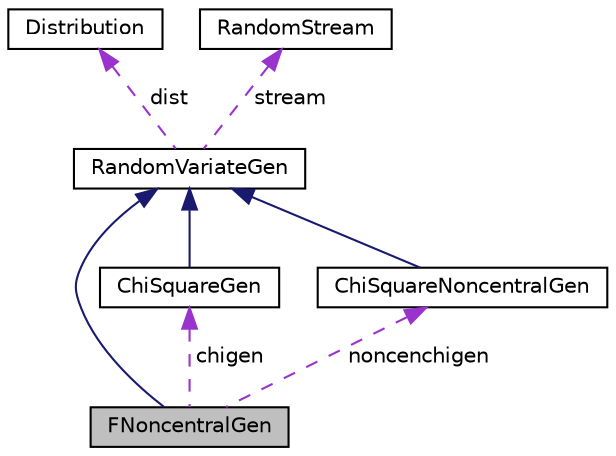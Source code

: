 digraph "FNoncentralGen"
{
 // INTERACTIVE_SVG=YES
  bgcolor="transparent";
  edge [fontname="Helvetica",fontsize="10",labelfontname="Helvetica",labelfontsize="10"];
  node [fontname="Helvetica",fontsize="10",shape=record];
  Node2 [label="FNoncentralGen",height=0.2,width=0.4,color="black", fillcolor="grey75", style="filled", fontcolor="black"];
  Node3 -> Node2 [dir="back",color="midnightblue",fontsize="10",style="solid",fontname="Helvetica"];
  Node3 [label="RandomVariateGen",height=0.2,width=0.4,color="black",URL="$de/de0/classumontreal_1_1ssj_1_1randvar_1_1RandomVariateGen.html",tooltip="This is the base class for all random variate generators over the real line. "];
  Node4 -> Node3 [dir="back",color="darkorchid3",fontsize="10",style="dashed",label=" dist" ,fontname="Helvetica"];
  Node4 [label="Distribution",height=0.2,width=0.4,color="black",URL="$d6/dd2/interfaceumontreal_1_1ssj_1_1probdist_1_1Distribution.html",tooltip="This interface should be implemented by all classes supporting discrete and continuous distributions..."];
  Node5 -> Node3 [dir="back",color="darkorchid3",fontsize="10",style="dashed",label=" stream" ,fontname="Helvetica"];
  Node5 [label="RandomStream",height=0.2,width=0.4,color="black",URL="$d1/d7c/interfaceumontreal_1_1ssj_1_1rng_1_1RandomStream.html",tooltip="This interface defines the basic structures to handle multiple streams of uniform (pseudo)random numb..."];
  Node6 -> Node2 [dir="back",color="darkorchid3",fontsize="10",style="dashed",label=" chigen" ,fontname="Helvetica"];
  Node6 [label="ChiSquareGen",height=0.2,width=0.4,color="black",URL="$d1/d1d/classumontreal_1_1ssj_1_1randvar_1_1ChiSquareGen.html",tooltip="This class implements random variate generators with the chi square distribution with  degrees of fre..."];
  Node3 -> Node6 [dir="back",color="midnightblue",fontsize="10",style="solid",fontname="Helvetica"];
  Node7 -> Node2 [dir="back",color="darkorchid3",fontsize="10",style="dashed",label=" noncenchigen" ,fontname="Helvetica"];
  Node7 [label="ChiSquareNoncentralGen",height=0.2,width=0.4,color="black",URL="$de/d03/classumontreal_1_1ssj_1_1randvar_1_1ChiSquareNoncentralGen.html",tooltip="This class implements random variate generators for the noncentral chi square distribution with  degr..."];
  Node3 -> Node7 [dir="back",color="midnightblue",fontsize="10",style="solid",fontname="Helvetica"];
}
